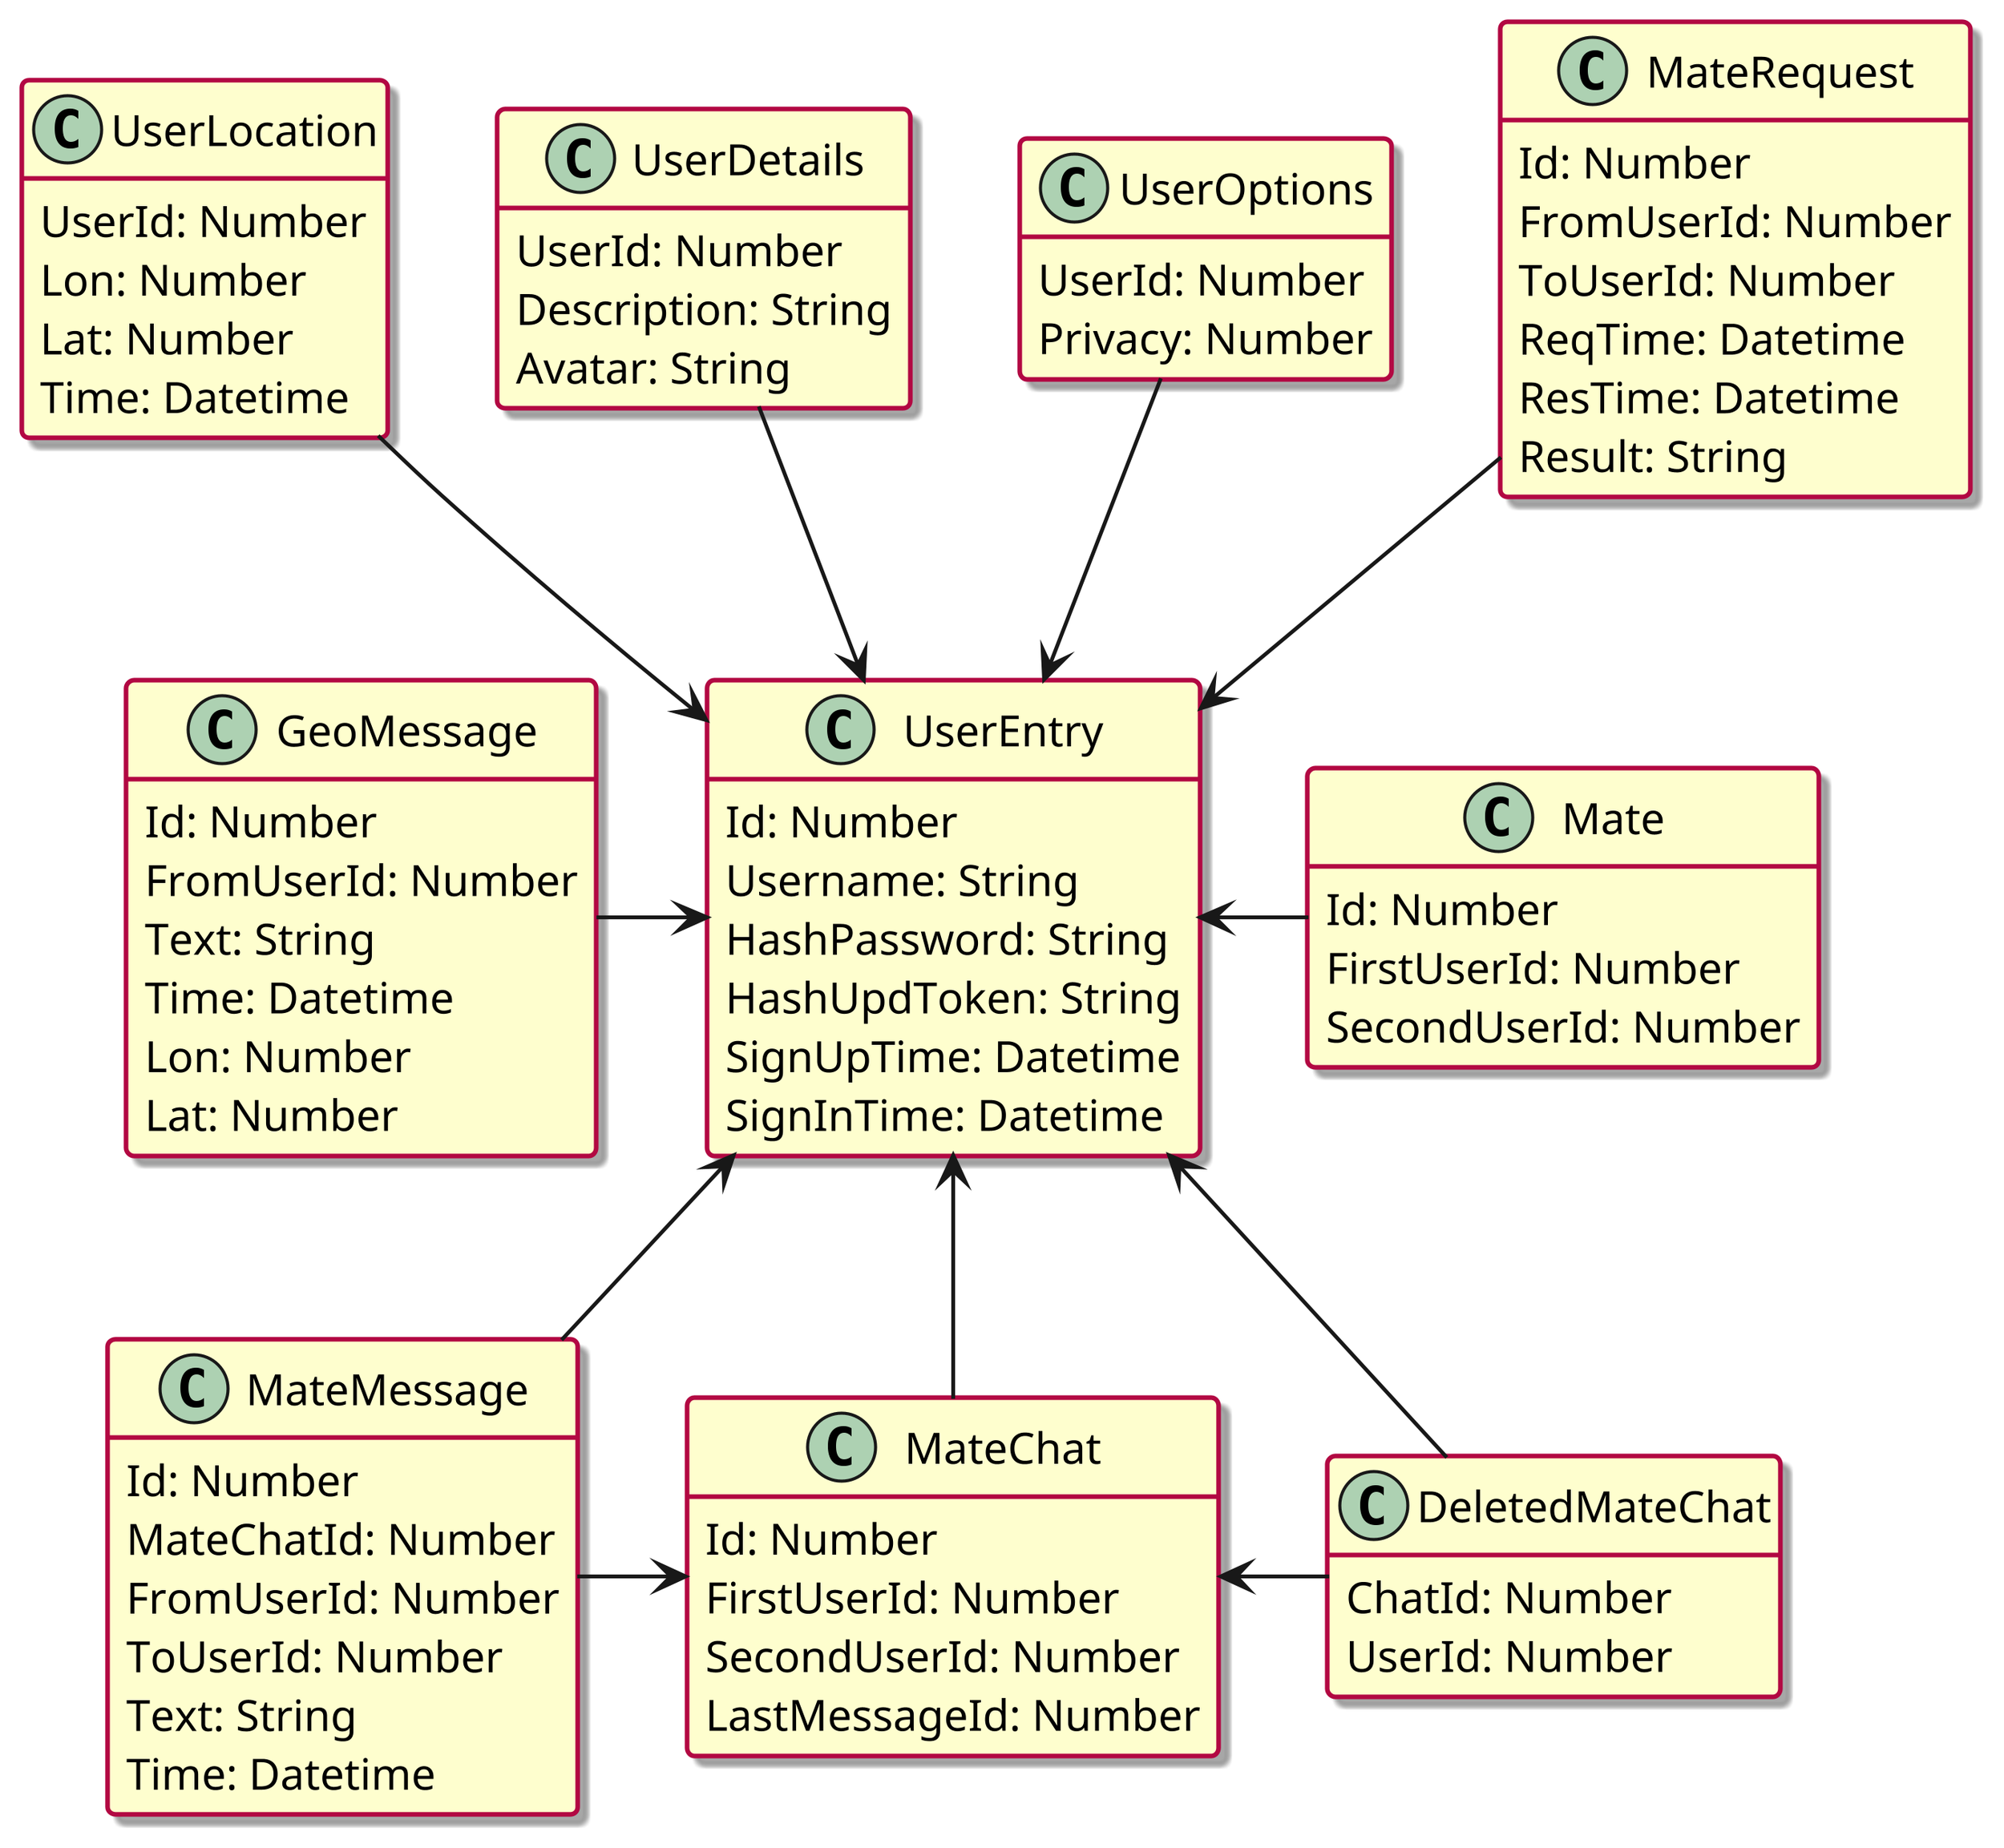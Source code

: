 @startuml models_p2

skinparam ArrowThickness 1.25
skinparam ClassBorderThickness 1.5
skinparam ClassBackgroundColor #FEFECE
skinparam ClassBorderColor #B20842

skinparam dpi 400
skinparam Shadowing true

' -----------------------------------------------

hide empty methods
hide empty members

' models
' -----------------------------------------------
' | | |
' V V V

' User
' -----------------------------------------------

class UserEntry {
    Id: Number
    Username: String
    HashPassword: String
    HashUpdToken: String
    SignUpTime: Datetime
    SignInTime: Datetime
}

class UserLocation {
    UserId: Number
    Lon: Number
    Lat: Number
    Time: Datetime
}

class UserDetails {
    UserId: Number
    Description: String
    Avatar: String
}

class UserOptions {
    UserId: Number
    Privacy: Number
}

' Mate
' -----------------------------------------------

class Mate {
    Id: Number
    FirstUserId: Number
    SecondUserId: Number
}

class MateRequest {
    Id: Number
    FromUserId: Number
    ToUserId: Number
    ReqTime: Datetime
    ResTime: Datetime
    Result: String
}

' Mate-chat
' -----------------------------------------------

class MateChat {
    Id: Number
    FirstUserId: Number
    SecondUserId: Number
    LastMessageId: Number
}

class MateMessage {
    Id: Number
    MateChatId: Number
    FromUserId: Number
    ToUserId: Number
    Text: String
    Time: Datetime
}

class DeletedMateChat {
    ChatId: Number
    UserId: Number
}

' Geo-chat
' -----------------------------------------------

class GeoMessage {
    Id: Number
    FromUserId: Number
    Text: String
    Time: Datetime
    Lon: Number
    Lat: Number
}

' edges
' -----------------------------------------------

UserLocation --> UserEntry
UserOptions --> UserEntry
UserDetails --> UserEntry

' ***

GeoMessage -r-> UserEntry

' ***

MateRequest -d-> UserEntry
Mate -l-> UserEntry

' ***
 
MateChat --> UserEntry
MateMessage -r-> MateChat
MateMessage -l-> UserEntry

' ***

DeletedMateChat -l-> MateChat
DeletedMateChat -u-> UserEntry

@enduml